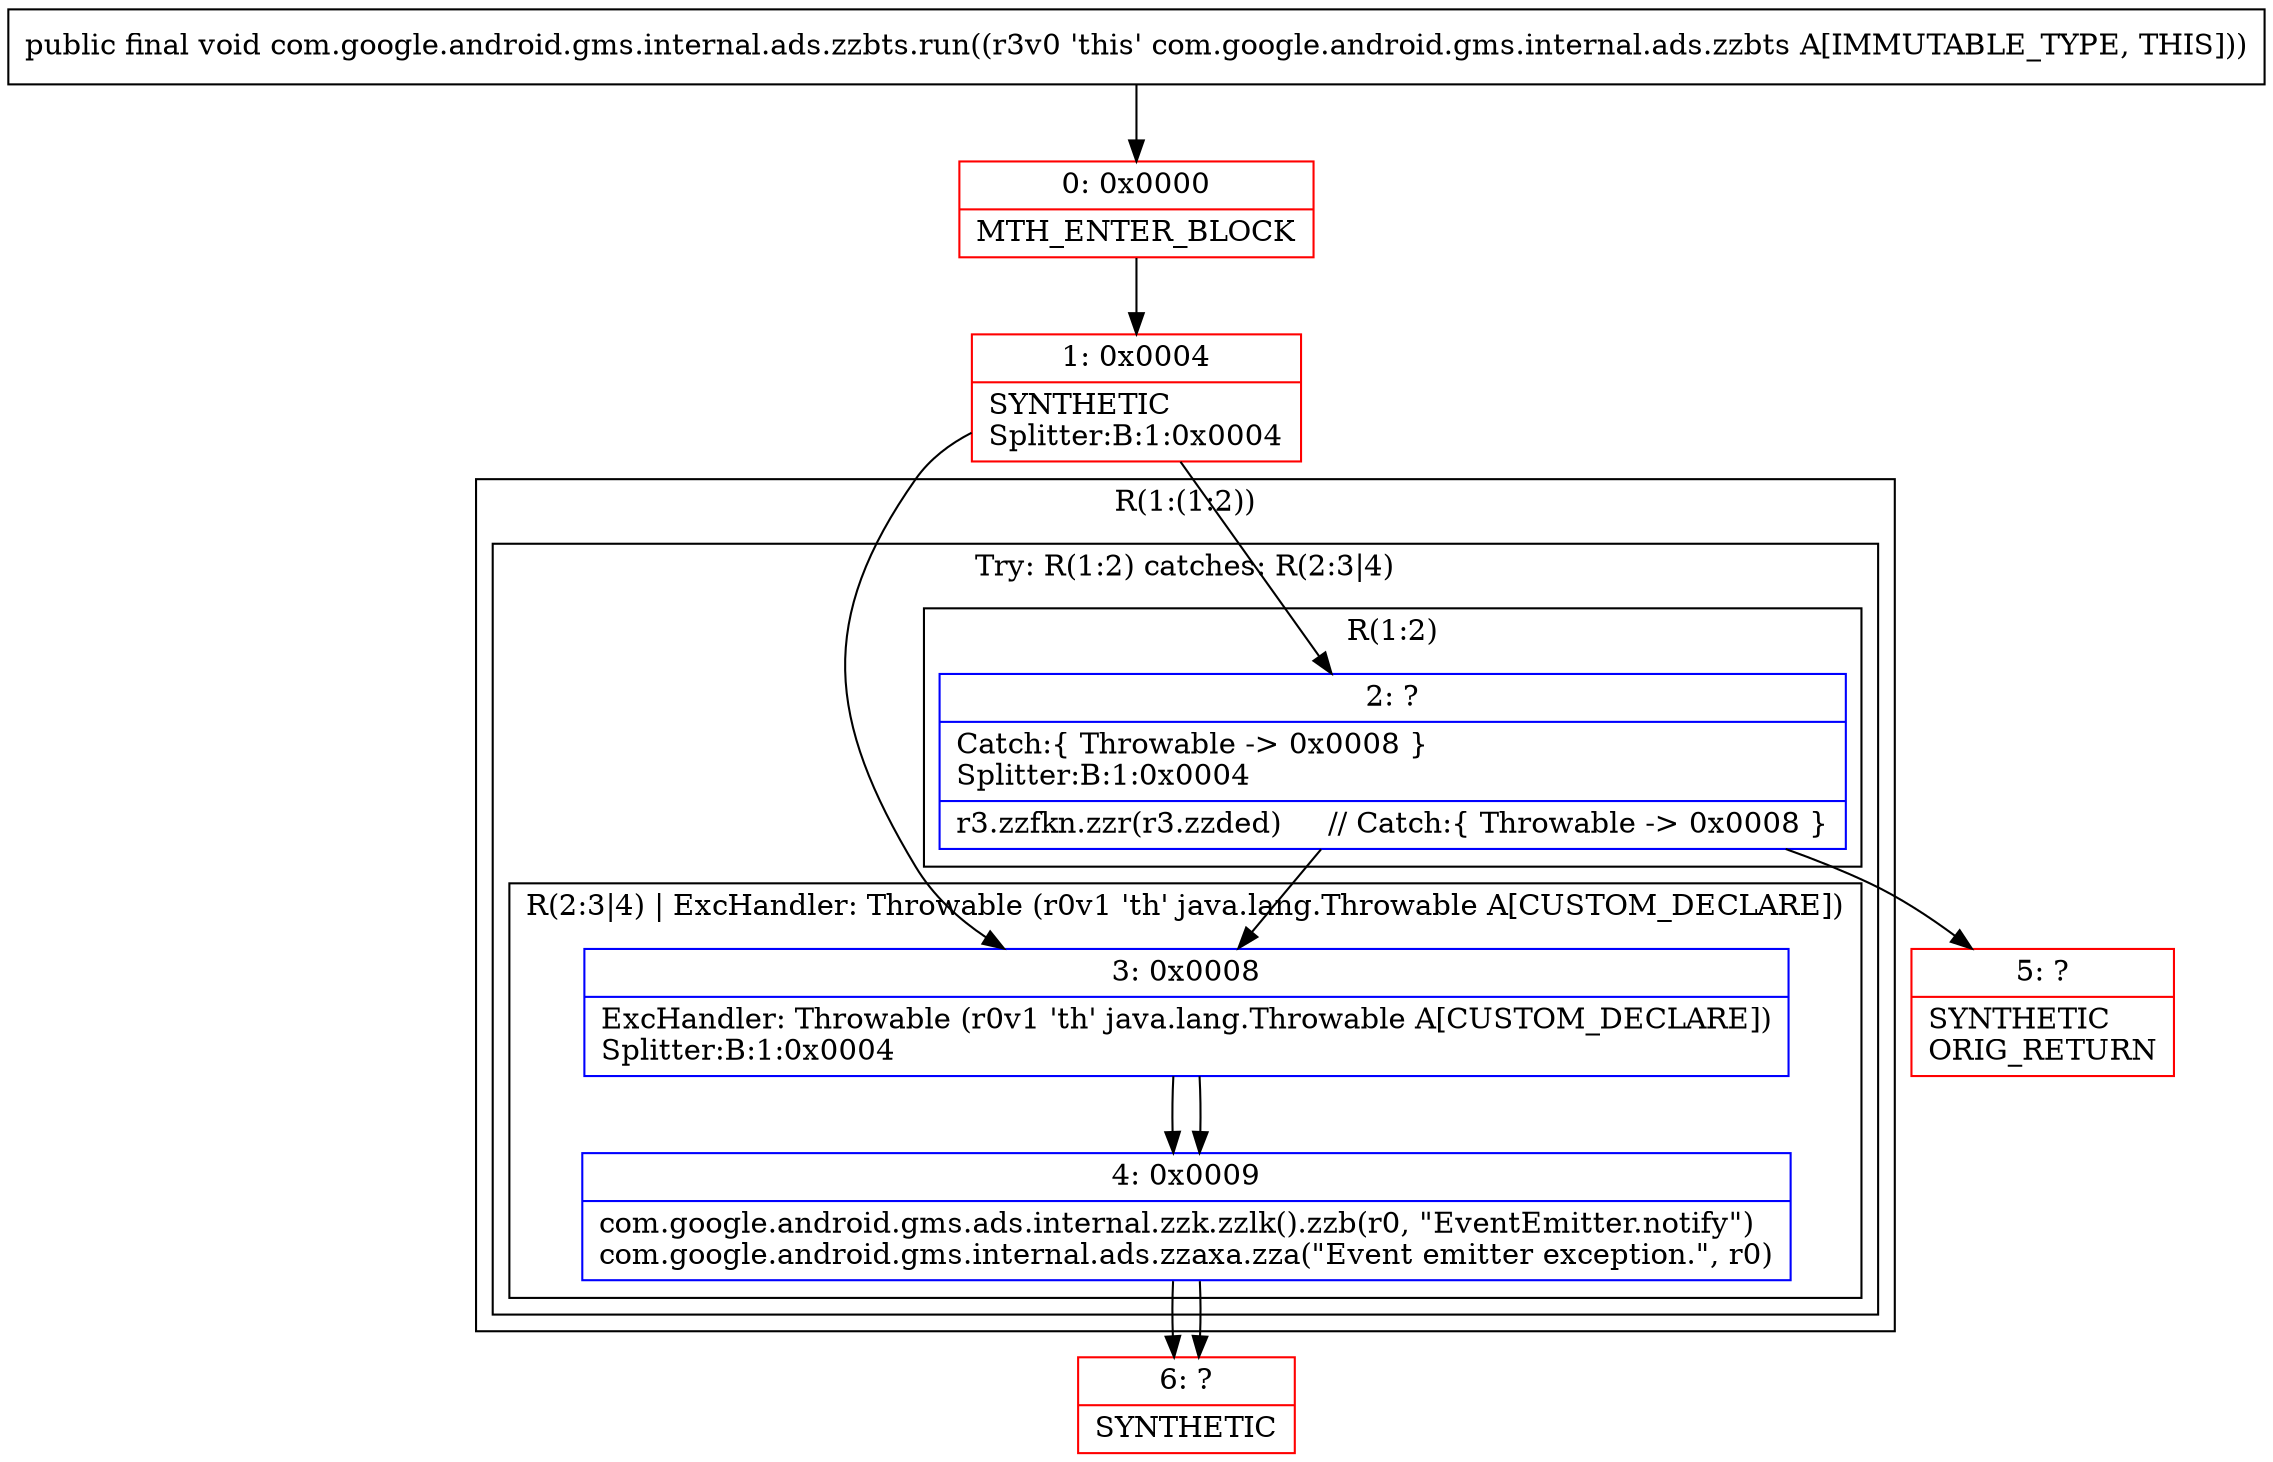 digraph "CFG forcom.google.android.gms.internal.ads.zzbts.run()V" {
subgraph cluster_Region_193661226 {
label = "R(1:(1:2))";
node [shape=record,color=blue];
subgraph cluster_TryCatchRegion_1905940724 {
label = "Try: R(1:2) catches: R(2:3|4)";
node [shape=record,color=blue];
subgraph cluster_Region_2146114568 {
label = "R(1:2)";
node [shape=record,color=blue];
Node_2 [shape=record,label="{2\:\ ?|Catch:\{ Throwable \-\> 0x0008 \}\lSplitter:B:1:0x0004\l|r3.zzfkn.zzr(r3.zzded)     \/\/ Catch:\{ Throwable \-\> 0x0008 \}\l}"];
}
subgraph cluster_Region_1915024853 {
label = "R(2:3|4) | ExcHandler: Throwable (r0v1 'th' java.lang.Throwable A[CUSTOM_DECLARE])\l";
node [shape=record,color=blue];
Node_3 [shape=record,label="{3\:\ 0x0008|ExcHandler: Throwable (r0v1 'th' java.lang.Throwable A[CUSTOM_DECLARE])\lSplitter:B:1:0x0004\l}"];
Node_4 [shape=record,label="{4\:\ 0x0009|com.google.android.gms.ads.internal.zzk.zzlk().zzb(r0, \"EventEmitter.notify\")\lcom.google.android.gms.internal.ads.zzaxa.zza(\"Event emitter exception.\", r0)\l}"];
}
}
}
subgraph cluster_Region_1915024853 {
label = "R(2:3|4) | ExcHandler: Throwable (r0v1 'th' java.lang.Throwable A[CUSTOM_DECLARE])\l";
node [shape=record,color=blue];
Node_3 [shape=record,label="{3\:\ 0x0008|ExcHandler: Throwable (r0v1 'th' java.lang.Throwable A[CUSTOM_DECLARE])\lSplitter:B:1:0x0004\l}"];
Node_4 [shape=record,label="{4\:\ 0x0009|com.google.android.gms.ads.internal.zzk.zzlk().zzb(r0, \"EventEmitter.notify\")\lcom.google.android.gms.internal.ads.zzaxa.zza(\"Event emitter exception.\", r0)\l}"];
}
Node_0 [shape=record,color=red,label="{0\:\ 0x0000|MTH_ENTER_BLOCK\l}"];
Node_1 [shape=record,color=red,label="{1\:\ 0x0004|SYNTHETIC\lSplitter:B:1:0x0004\l}"];
Node_5 [shape=record,color=red,label="{5\:\ ?|SYNTHETIC\lORIG_RETURN\l}"];
Node_6 [shape=record,color=red,label="{6\:\ ?|SYNTHETIC\l}"];
MethodNode[shape=record,label="{public final void com.google.android.gms.internal.ads.zzbts.run((r3v0 'this' com.google.android.gms.internal.ads.zzbts A[IMMUTABLE_TYPE, THIS])) }"];
MethodNode -> Node_0;
Node_2 -> Node_3;
Node_2 -> Node_5;
Node_3 -> Node_4;
Node_4 -> Node_6;
Node_3 -> Node_4;
Node_4 -> Node_6;
Node_0 -> Node_1;
Node_1 -> Node_2;
Node_1 -> Node_3;
}

